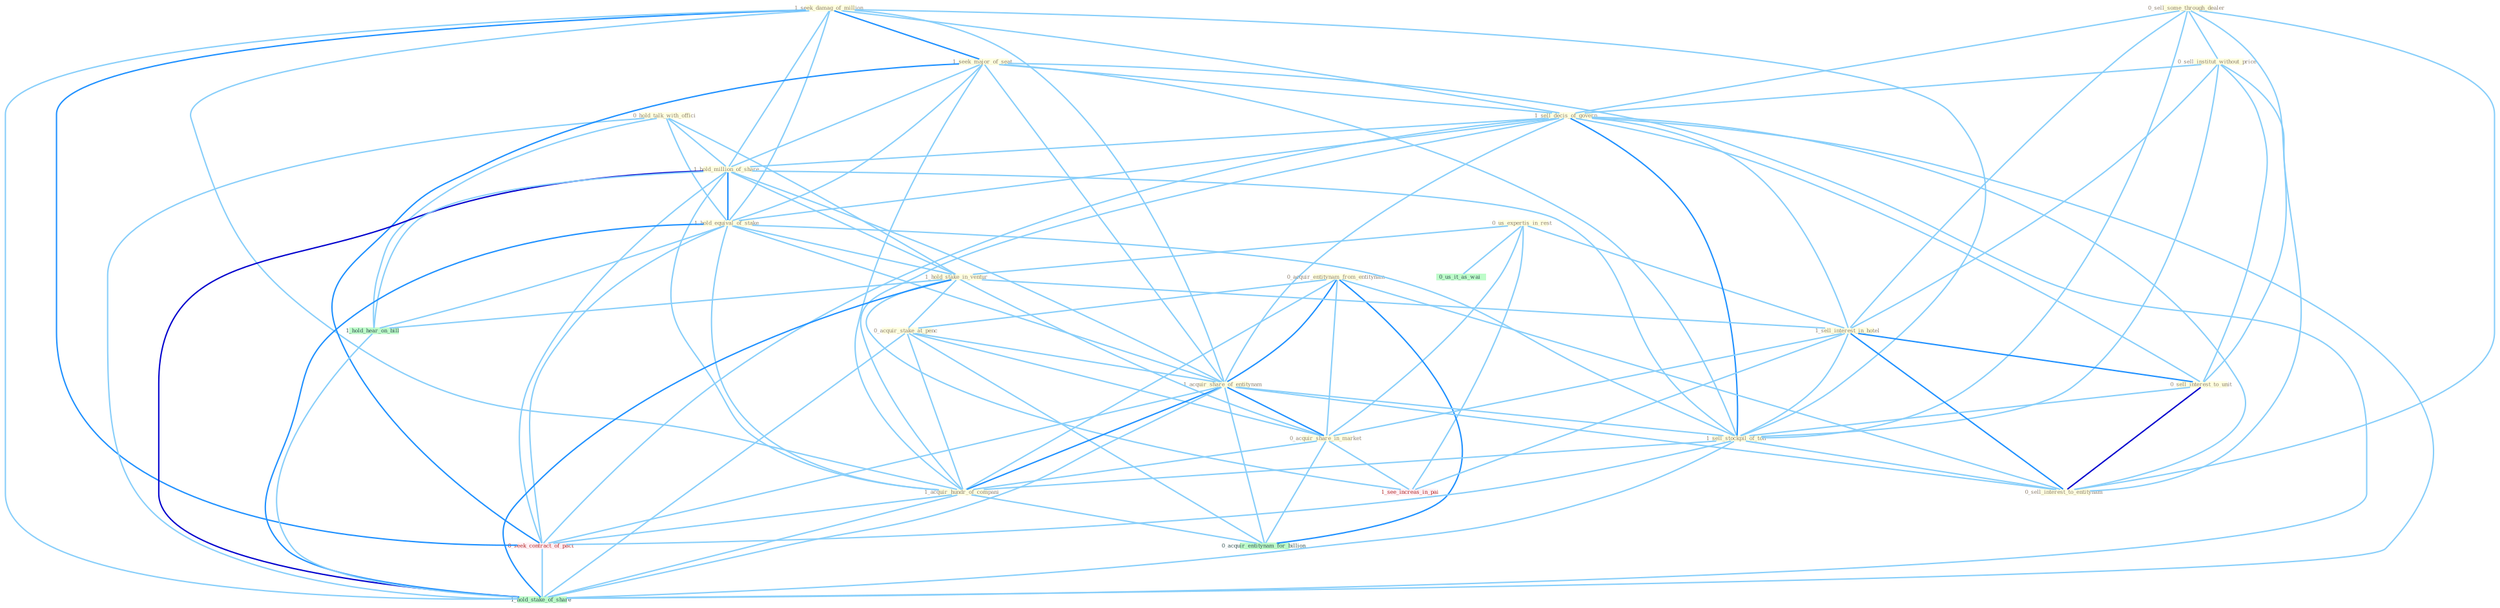 Graph G{ 
    node
    [shape=polygon,style=filled,width=.5,height=.06,color="#BDFCC9",fixedsize=true,fontsize=4,
    fontcolor="#2f4f4f"];
    {node
    [color="#ffffe0", fontcolor="#8b7d6b"] "1_seek_damag_of_million " "0_hold_talk_with_offici " "0_us_expertis_in_rest " "0_sell_some_through_dealer " "1_seek_major_of_seat " "0_sell_institut_without_price " "1_sell_decis_of_govern " "1_hold_million_of_share " "0_acquir_entitynam_from_entitynam " "1_hold_equival_of_stake " "1_hold_stake_in_ventur " "0_acquir_stake_at_penc " "1_sell_interest_in_hotel " "0_sell_interest_to_unit " "1_acquir_share_of_entitynam " "0_acquir_share_in_market " "1_sell_stockpil_of_ton " "1_acquir_hundr_of_compani " "0_sell_interest_to_entitynam "}
{node [color="#fff0f5", fontcolor="#b22222"] "0_seek_contract_of_pact " "1_see_increas_in_pai "}
edge [color="#B0E2FF"];

	"1_seek_damag_of_million " -- "1_seek_major_of_seat " [w="2", color="#1e90ff" , len=0.8];
	"1_seek_damag_of_million " -- "1_sell_decis_of_govern " [w="1", color="#87cefa" ];
	"1_seek_damag_of_million " -- "1_hold_million_of_share " [w="1", color="#87cefa" ];
	"1_seek_damag_of_million " -- "1_hold_equival_of_stake " [w="1", color="#87cefa" ];
	"1_seek_damag_of_million " -- "1_acquir_share_of_entitynam " [w="1", color="#87cefa" ];
	"1_seek_damag_of_million " -- "1_sell_stockpil_of_ton " [w="1", color="#87cefa" ];
	"1_seek_damag_of_million " -- "1_acquir_hundr_of_compani " [w="1", color="#87cefa" ];
	"1_seek_damag_of_million " -- "0_seek_contract_of_pact " [w="2", color="#1e90ff" , len=0.8];
	"1_seek_damag_of_million " -- "1_hold_stake_of_share " [w="1", color="#87cefa" ];
	"0_hold_talk_with_offici " -- "1_hold_million_of_share " [w="1", color="#87cefa" ];
	"0_hold_talk_with_offici " -- "1_hold_equival_of_stake " [w="1", color="#87cefa" ];
	"0_hold_talk_with_offici " -- "1_hold_stake_in_ventur " [w="1", color="#87cefa" ];
	"0_hold_talk_with_offici " -- "1_hold_hear_on_bill " [w="1", color="#87cefa" ];
	"0_hold_talk_with_offici " -- "1_hold_stake_of_share " [w="1", color="#87cefa" ];
	"0_us_expertis_in_rest " -- "1_hold_stake_in_ventur " [w="1", color="#87cefa" ];
	"0_us_expertis_in_rest " -- "1_sell_interest_in_hotel " [w="1", color="#87cefa" ];
	"0_us_expertis_in_rest " -- "0_acquir_share_in_market " [w="1", color="#87cefa" ];
	"0_us_expertis_in_rest " -- "0_us_it_as_wai " [w="1", color="#87cefa" ];
	"0_us_expertis_in_rest " -- "1_see_increas_in_pai " [w="1", color="#87cefa" ];
	"0_sell_some_through_dealer " -- "0_sell_institut_without_price " [w="1", color="#87cefa" ];
	"0_sell_some_through_dealer " -- "1_sell_decis_of_govern " [w="1", color="#87cefa" ];
	"0_sell_some_through_dealer " -- "1_sell_interest_in_hotel " [w="1", color="#87cefa" ];
	"0_sell_some_through_dealer " -- "0_sell_interest_to_unit " [w="1", color="#87cefa" ];
	"0_sell_some_through_dealer " -- "1_sell_stockpil_of_ton " [w="1", color="#87cefa" ];
	"0_sell_some_through_dealer " -- "0_sell_interest_to_entitynam " [w="1", color="#87cefa" ];
	"1_seek_major_of_seat " -- "1_sell_decis_of_govern " [w="1", color="#87cefa" ];
	"1_seek_major_of_seat " -- "1_hold_million_of_share " [w="1", color="#87cefa" ];
	"1_seek_major_of_seat " -- "1_hold_equival_of_stake " [w="1", color="#87cefa" ];
	"1_seek_major_of_seat " -- "1_acquir_share_of_entitynam " [w="1", color="#87cefa" ];
	"1_seek_major_of_seat " -- "1_sell_stockpil_of_ton " [w="1", color="#87cefa" ];
	"1_seek_major_of_seat " -- "1_acquir_hundr_of_compani " [w="1", color="#87cefa" ];
	"1_seek_major_of_seat " -- "0_seek_contract_of_pact " [w="2", color="#1e90ff" , len=0.8];
	"1_seek_major_of_seat " -- "1_hold_stake_of_share " [w="1", color="#87cefa" ];
	"0_sell_institut_without_price " -- "1_sell_decis_of_govern " [w="1", color="#87cefa" ];
	"0_sell_institut_without_price " -- "1_sell_interest_in_hotel " [w="1", color="#87cefa" ];
	"0_sell_institut_without_price " -- "0_sell_interest_to_unit " [w="1", color="#87cefa" ];
	"0_sell_institut_without_price " -- "1_sell_stockpil_of_ton " [w="1", color="#87cefa" ];
	"0_sell_institut_without_price " -- "0_sell_interest_to_entitynam " [w="1", color="#87cefa" ];
	"1_sell_decis_of_govern " -- "1_hold_million_of_share " [w="1", color="#87cefa" ];
	"1_sell_decis_of_govern " -- "1_hold_equival_of_stake " [w="1", color="#87cefa" ];
	"1_sell_decis_of_govern " -- "1_sell_interest_in_hotel " [w="1", color="#87cefa" ];
	"1_sell_decis_of_govern " -- "0_sell_interest_to_unit " [w="1", color="#87cefa" ];
	"1_sell_decis_of_govern " -- "1_acquir_share_of_entitynam " [w="1", color="#87cefa" ];
	"1_sell_decis_of_govern " -- "1_sell_stockpil_of_ton " [w="2", color="#1e90ff" , len=0.8];
	"1_sell_decis_of_govern " -- "1_acquir_hundr_of_compani " [w="1", color="#87cefa" ];
	"1_sell_decis_of_govern " -- "0_sell_interest_to_entitynam " [w="1", color="#87cefa" ];
	"1_sell_decis_of_govern " -- "0_seek_contract_of_pact " [w="1", color="#87cefa" ];
	"1_sell_decis_of_govern " -- "1_hold_stake_of_share " [w="1", color="#87cefa" ];
	"1_hold_million_of_share " -- "1_hold_equival_of_stake " [w="2", color="#1e90ff" , len=0.8];
	"1_hold_million_of_share " -- "1_hold_stake_in_ventur " [w="1", color="#87cefa" ];
	"1_hold_million_of_share " -- "1_acquir_share_of_entitynam " [w="1", color="#87cefa" ];
	"1_hold_million_of_share " -- "1_sell_stockpil_of_ton " [w="1", color="#87cefa" ];
	"1_hold_million_of_share " -- "1_acquir_hundr_of_compani " [w="1", color="#87cefa" ];
	"1_hold_million_of_share " -- "0_seek_contract_of_pact " [w="1", color="#87cefa" ];
	"1_hold_million_of_share " -- "1_hold_hear_on_bill " [w="1", color="#87cefa" ];
	"1_hold_million_of_share " -- "1_hold_stake_of_share " [w="3", color="#0000cd" , len=0.6];
	"0_acquir_entitynam_from_entitynam " -- "0_acquir_stake_at_penc " [w="1", color="#87cefa" ];
	"0_acquir_entitynam_from_entitynam " -- "1_acquir_share_of_entitynam " [w="2", color="#1e90ff" , len=0.8];
	"0_acquir_entitynam_from_entitynam " -- "0_acquir_share_in_market " [w="1", color="#87cefa" ];
	"0_acquir_entitynam_from_entitynam " -- "1_acquir_hundr_of_compani " [w="1", color="#87cefa" ];
	"0_acquir_entitynam_from_entitynam " -- "0_sell_interest_to_entitynam " [w="1", color="#87cefa" ];
	"0_acquir_entitynam_from_entitynam " -- "0_acquir_entitynam_for_billion " [w="2", color="#1e90ff" , len=0.8];
	"1_hold_equival_of_stake " -- "1_hold_stake_in_ventur " [w="1", color="#87cefa" ];
	"1_hold_equival_of_stake " -- "1_acquir_share_of_entitynam " [w="1", color="#87cefa" ];
	"1_hold_equival_of_stake " -- "1_sell_stockpil_of_ton " [w="1", color="#87cefa" ];
	"1_hold_equival_of_stake " -- "1_acquir_hundr_of_compani " [w="1", color="#87cefa" ];
	"1_hold_equival_of_stake " -- "0_seek_contract_of_pact " [w="1", color="#87cefa" ];
	"1_hold_equival_of_stake " -- "1_hold_hear_on_bill " [w="1", color="#87cefa" ];
	"1_hold_equival_of_stake " -- "1_hold_stake_of_share " [w="2", color="#1e90ff" , len=0.8];
	"1_hold_stake_in_ventur " -- "0_acquir_stake_at_penc " [w="1", color="#87cefa" ];
	"1_hold_stake_in_ventur " -- "1_sell_interest_in_hotel " [w="1", color="#87cefa" ];
	"1_hold_stake_in_ventur " -- "0_acquir_share_in_market " [w="1", color="#87cefa" ];
	"1_hold_stake_in_ventur " -- "1_see_increas_in_pai " [w="1", color="#87cefa" ];
	"1_hold_stake_in_ventur " -- "1_hold_hear_on_bill " [w="1", color="#87cefa" ];
	"1_hold_stake_in_ventur " -- "1_hold_stake_of_share " [w="2", color="#1e90ff" , len=0.8];
	"0_acquir_stake_at_penc " -- "1_acquir_share_of_entitynam " [w="1", color="#87cefa" ];
	"0_acquir_stake_at_penc " -- "0_acquir_share_in_market " [w="1", color="#87cefa" ];
	"0_acquir_stake_at_penc " -- "1_acquir_hundr_of_compani " [w="1", color="#87cefa" ];
	"0_acquir_stake_at_penc " -- "0_acquir_entitynam_for_billion " [w="1", color="#87cefa" ];
	"0_acquir_stake_at_penc " -- "1_hold_stake_of_share " [w="1", color="#87cefa" ];
	"1_sell_interest_in_hotel " -- "0_sell_interest_to_unit " [w="2", color="#1e90ff" , len=0.8];
	"1_sell_interest_in_hotel " -- "0_acquir_share_in_market " [w="1", color="#87cefa" ];
	"1_sell_interest_in_hotel " -- "1_sell_stockpil_of_ton " [w="1", color="#87cefa" ];
	"1_sell_interest_in_hotel " -- "0_sell_interest_to_entitynam " [w="2", color="#1e90ff" , len=0.8];
	"1_sell_interest_in_hotel " -- "1_see_increas_in_pai " [w="1", color="#87cefa" ];
	"0_sell_interest_to_unit " -- "1_sell_stockpil_of_ton " [w="1", color="#87cefa" ];
	"0_sell_interest_to_unit " -- "0_sell_interest_to_entitynam " [w="3", color="#0000cd" , len=0.6];
	"1_acquir_share_of_entitynam " -- "0_acquir_share_in_market " [w="2", color="#1e90ff" , len=0.8];
	"1_acquir_share_of_entitynam " -- "1_sell_stockpil_of_ton " [w="1", color="#87cefa" ];
	"1_acquir_share_of_entitynam " -- "1_acquir_hundr_of_compani " [w="2", color="#1e90ff" , len=0.8];
	"1_acquir_share_of_entitynam " -- "0_sell_interest_to_entitynam " [w="1", color="#87cefa" ];
	"1_acquir_share_of_entitynam " -- "0_seek_contract_of_pact " [w="1", color="#87cefa" ];
	"1_acquir_share_of_entitynam " -- "0_acquir_entitynam_for_billion " [w="1", color="#87cefa" ];
	"1_acquir_share_of_entitynam " -- "1_hold_stake_of_share " [w="1", color="#87cefa" ];
	"0_acquir_share_in_market " -- "1_acquir_hundr_of_compani " [w="1", color="#87cefa" ];
	"0_acquir_share_in_market " -- "0_acquir_entitynam_for_billion " [w="1", color="#87cefa" ];
	"0_acquir_share_in_market " -- "1_see_increas_in_pai " [w="1", color="#87cefa" ];
	"1_sell_stockpil_of_ton " -- "1_acquir_hundr_of_compani " [w="1", color="#87cefa" ];
	"1_sell_stockpil_of_ton " -- "0_sell_interest_to_entitynam " [w="1", color="#87cefa" ];
	"1_sell_stockpil_of_ton " -- "0_seek_contract_of_pact " [w="1", color="#87cefa" ];
	"1_sell_stockpil_of_ton " -- "1_hold_stake_of_share " [w="1", color="#87cefa" ];
	"1_acquir_hundr_of_compani " -- "0_seek_contract_of_pact " [w="1", color="#87cefa" ];
	"1_acquir_hundr_of_compani " -- "0_acquir_entitynam_for_billion " [w="1", color="#87cefa" ];
	"1_acquir_hundr_of_compani " -- "1_hold_stake_of_share " [w="1", color="#87cefa" ];
	"0_seek_contract_of_pact " -- "1_hold_stake_of_share " [w="1", color="#87cefa" ];
	"1_hold_hear_on_bill " -- "1_hold_stake_of_share " [w="1", color="#87cefa" ];
}